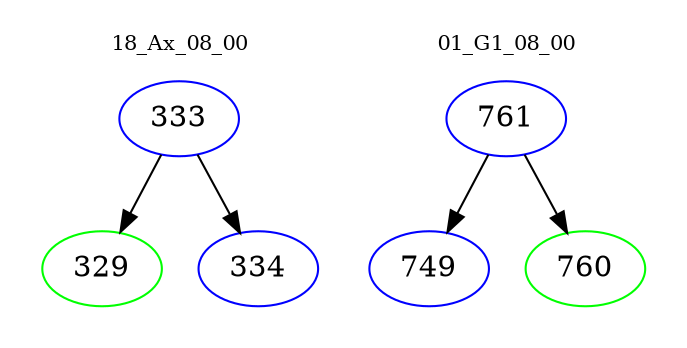 digraph{
subgraph cluster_0 {
color = white
label = "18_Ax_08_00";
fontsize=10;
T0_333 [label="333", color="blue"]
T0_333 -> T0_329 [color="black"]
T0_329 [label="329", color="green"]
T0_333 -> T0_334 [color="black"]
T0_334 [label="334", color="blue"]
}
subgraph cluster_1 {
color = white
label = "01_G1_08_00";
fontsize=10;
T1_761 [label="761", color="blue"]
T1_761 -> T1_749 [color="black"]
T1_749 [label="749", color="blue"]
T1_761 -> T1_760 [color="black"]
T1_760 [label="760", color="green"]
}
}
